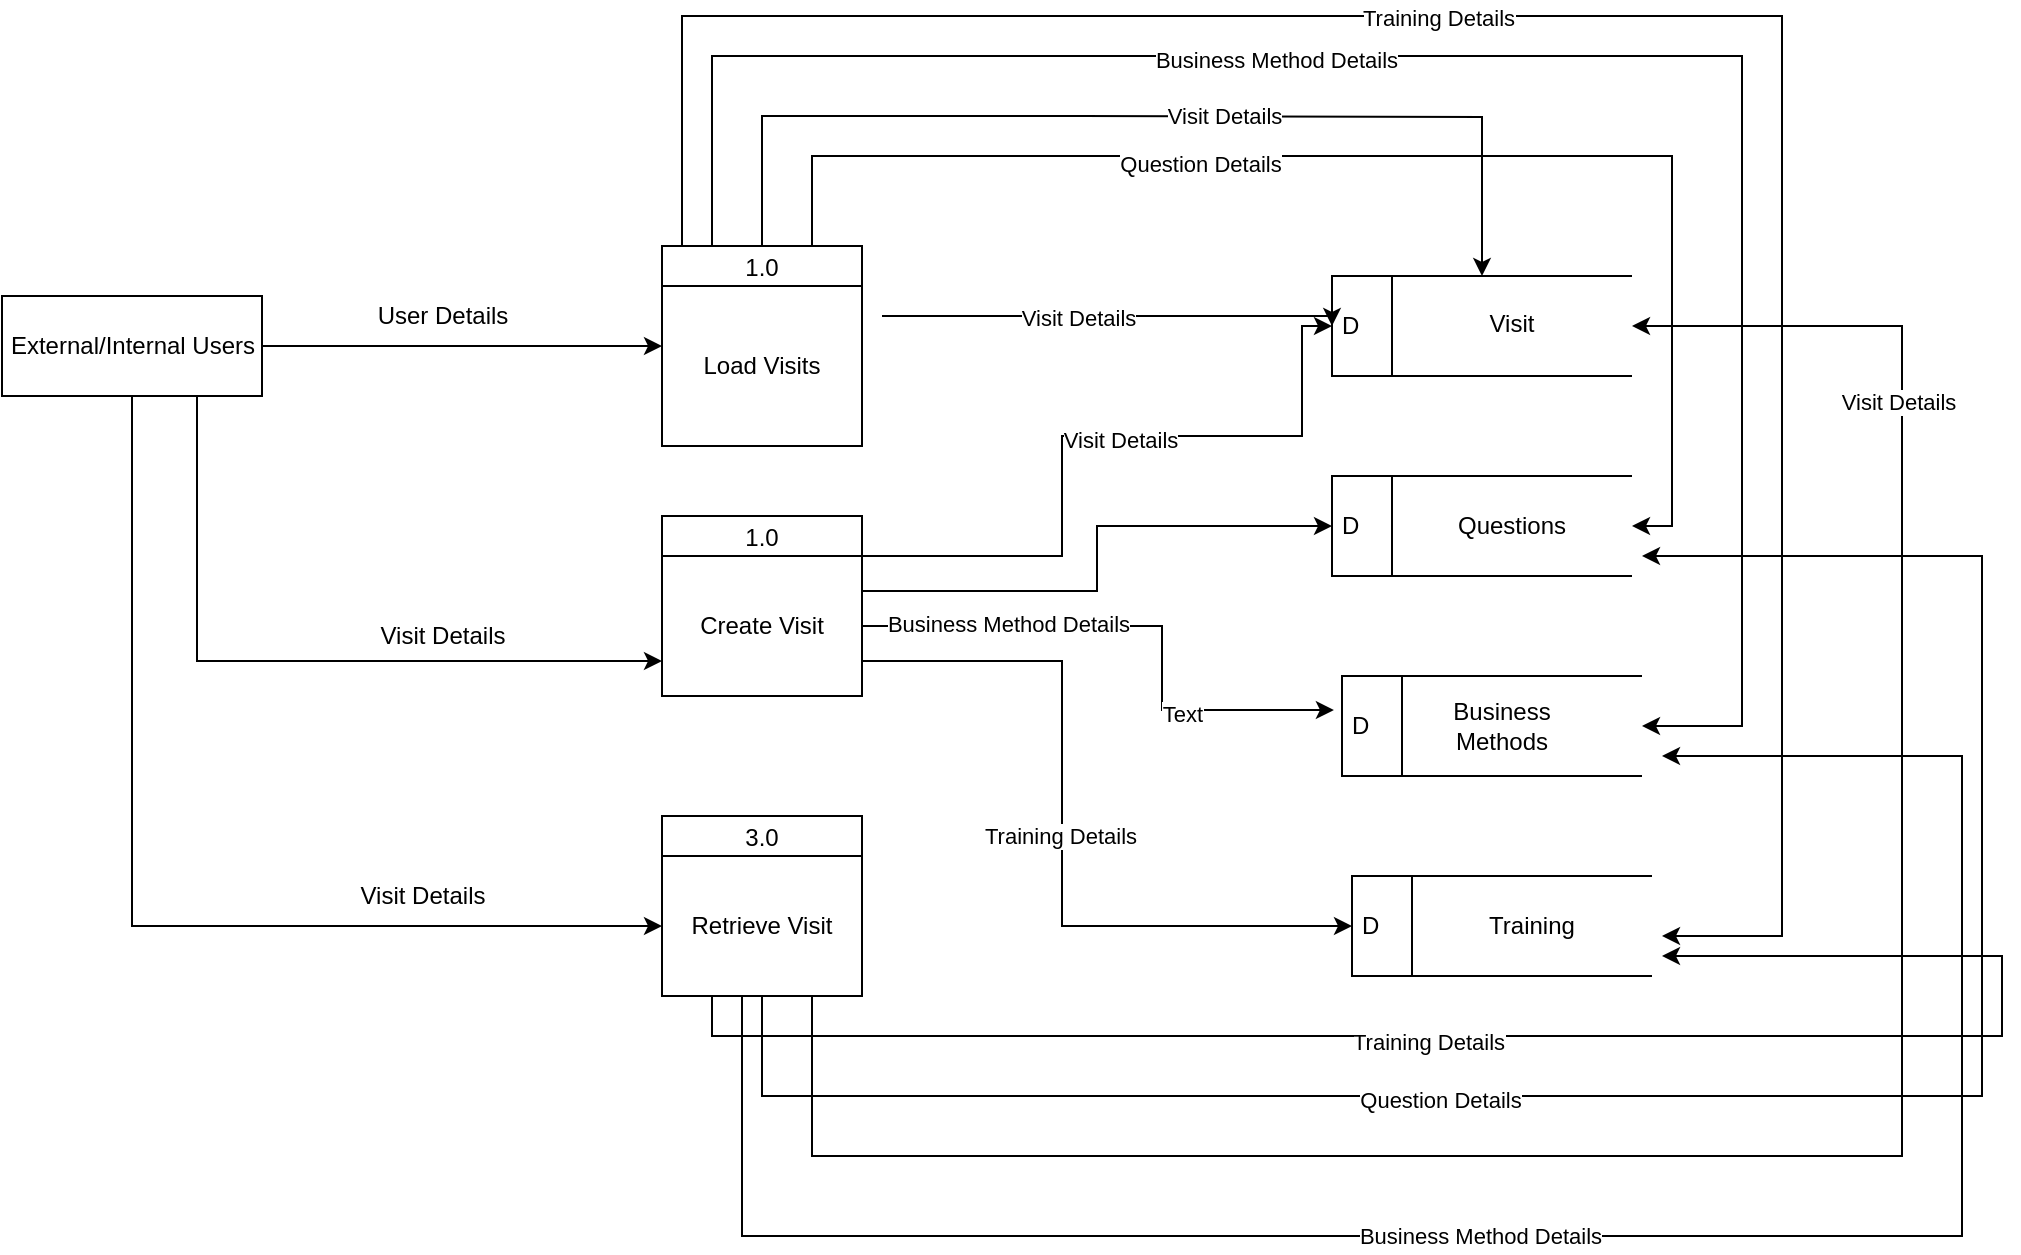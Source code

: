 <mxfile version="16.6.3" type="github" pages="3">
  <diagram id="aFmRTiPEveCHjwJSOjMw" name="Page-1">
    <mxGraphModel dx="1038" dy="509" grid="1" gridSize="10" guides="1" tooltips="1" connect="1" arrows="1" fold="1" page="1" pageScale="1" pageWidth="850" pageHeight="1100" math="0" shadow="0">
      <root>
        <mxCell id="0" />
        <mxCell id="1" parent="0" />
        <mxCell id="SbROdMjVmtd571zzc6mW-104" style="edgeStyle=orthogonalEdgeStyle;rounded=0;orthogonalLoop=1;jettySize=auto;html=1;exitX=0.5;exitY=0;exitDx=0;exitDy=0;entryX=0.5;entryY=0;entryDx=0;entryDy=0;elbow=vertical;startArrow=none;" parent="1" target="SbROdMjVmtd571zzc6mW-4" edge="1">
          <mxGeometry relative="1" as="geometry">
            <mxPoint x="550" y="70" as="sourcePoint" />
          </mxGeometry>
        </mxCell>
        <mxCell id="3Fq4jhhLVErLxJj4-KlJ-28" value="Visit Details" style="edgeLabel;html=1;align=center;verticalAlign=middle;resizable=0;points=[];" parent="SbROdMjVmtd571zzc6mW-104" vertex="1" connectable="0">
          <mxGeometry x="-0.493" relative="1" as="geometry">
            <mxPoint as="offset" />
          </mxGeometry>
        </mxCell>
        <mxCell id="SbROdMjVmtd571zzc6mW-106" style="edgeStyle=orthogonalEdgeStyle;rounded=0;orthogonalLoop=1;jettySize=auto;html=1;exitX=0.75;exitY=0;exitDx=0;exitDy=0;elbow=vertical;entryX=1;entryY=0.5;entryDx=0;entryDy=0;" parent="1" source="SbROdMjVmtd571zzc6mW-2" target="SbROdMjVmtd571zzc6mW-39" edge="1">
          <mxGeometry relative="1" as="geometry">
            <mxPoint x="840" y="280" as="targetPoint" />
            <Array as="points">
              <mxPoint x="415" y="90" />
              <mxPoint x="845" y="90" />
              <mxPoint x="845" y="275" />
            </Array>
          </mxGeometry>
        </mxCell>
        <mxCell id="3Fq4jhhLVErLxJj4-KlJ-29" value="Question Details" style="edgeLabel;html=1;align=center;verticalAlign=middle;resizable=0;points=[];" parent="SbROdMjVmtd571zzc6mW-106" vertex="1" connectable="0">
          <mxGeometry x="-0.297" y="-4" relative="1" as="geometry">
            <mxPoint as="offset" />
          </mxGeometry>
        </mxCell>
        <mxCell id="SbROdMjVmtd571zzc6mW-107" style="edgeStyle=orthogonalEdgeStyle;rounded=0;orthogonalLoop=1;jettySize=auto;html=1;exitX=0.25;exitY=0;exitDx=0;exitDy=0;elbow=vertical;entryX=1;entryY=0.5;entryDx=0;entryDy=0;" parent="1" source="SbROdMjVmtd571zzc6mW-2" target="SbROdMjVmtd571zzc6mW-40" edge="1">
          <mxGeometry relative="1" as="geometry">
            <mxPoint x="880" y="380" as="targetPoint" />
            <Array as="points">
              <mxPoint x="365" y="40" />
              <mxPoint x="880" y="40" />
              <mxPoint x="880" y="375" />
            </Array>
          </mxGeometry>
        </mxCell>
        <mxCell id="3Fq4jhhLVErLxJj4-KlJ-27" value="Business Method Details" style="edgeLabel;html=1;align=center;verticalAlign=middle;resizable=0;points=[];" parent="SbROdMjVmtd571zzc6mW-107" vertex="1" connectable="0">
          <mxGeometry x="-0.242" y="-2" relative="1" as="geometry">
            <mxPoint as="offset" />
          </mxGeometry>
        </mxCell>
        <mxCell id="SbROdMjVmtd571zzc6mW-108" style="edgeStyle=orthogonalEdgeStyle;orthogonalLoop=1;jettySize=auto;html=1;exitX=0;exitY=0;exitDx=0;exitDy=0;elbow=vertical;rounded=0;" parent="1" source="SbROdMjVmtd571zzc6mW-2" edge="1">
          <mxGeometry relative="1" as="geometry">
            <mxPoint x="840" y="480" as="targetPoint" />
            <Array as="points">
              <mxPoint x="350" y="135" />
              <mxPoint x="350" y="20" />
              <mxPoint x="900" y="20" />
              <mxPoint x="900" y="480" />
            </Array>
          </mxGeometry>
        </mxCell>
        <mxCell id="3Fq4jhhLVErLxJj4-KlJ-26" value="Training Details" style="edgeLabel;html=1;align=center;verticalAlign=middle;resizable=0;points=[];" parent="SbROdMjVmtd571zzc6mW-108" vertex="1" connectable="0">
          <mxGeometry x="-0.158" y="-1" relative="1" as="geometry">
            <mxPoint as="offset" />
          </mxGeometry>
        </mxCell>
        <mxCell id="SbROdMjVmtd571zzc6mW-2" value="1.0" style="swimlane;fontStyle=0;childLayout=stackLayout;horizontal=1;startSize=20;fillColor=#ffffff;horizontalStack=0;resizeParent=1;resizeParentMax=0;resizeLast=0;collapsible=0;marginBottom=0;swimlaneFillColor=#ffffff;" parent="1" vertex="1">
          <mxGeometry x="340" y="135" width="100" height="100" as="geometry" />
        </mxCell>
        <mxCell id="SbROdMjVmtd571zzc6mW-62" value="Load Visits" style="text;html=1;strokeColor=none;fillColor=none;align=center;verticalAlign=middle;whiteSpace=wrap;rounded=0;" parent="SbROdMjVmtd571zzc6mW-2" vertex="1">
          <mxGeometry y="20" width="100" height="80" as="geometry" />
        </mxCell>
        <mxCell id="SbROdMjVmtd571zzc6mW-4" value="D" style="html=1;dashed=0;whitespace=wrap;shape=mxgraph.dfd.dataStoreID;align=left;spacingLeft=3;points=[[0,0],[0.5,0],[1,0],[0,0.5],[1,0.5],[0,1],[0.5,1],[1,1]];" parent="1" vertex="1">
          <mxGeometry x="675" y="150" width="150" height="50" as="geometry" />
        </mxCell>
        <mxCell id="SbROdMjVmtd571zzc6mW-119" style="edgeStyle=orthogonalEdgeStyle;rounded=0;orthogonalLoop=1;jettySize=auto;html=1;exitX=0.75;exitY=1;exitDx=0;exitDy=0;elbow=vertical;entryX=0;entryY=0.75;entryDx=0;entryDy=0;" parent="1" source="SbROdMjVmtd571zzc6mW-5" target="SbROdMjVmtd571zzc6mW-29" edge="1">
          <mxGeometry relative="1" as="geometry">
            <mxPoint x="190" y="330" as="targetPoint" />
          </mxGeometry>
        </mxCell>
        <mxCell id="SbROdMjVmtd571zzc6mW-120" style="edgeStyle=orthogonalEdgeStyle;rounded=0;orthogonalLoop=1;jettySize=auto;html=1;exitX=0.5;exitY=1;exitDx=0;exitDy=0;elbow=vertical;entryX=0;entryY=0.5;entryDx=0;entryDy=0;" parent="1" source="SbROdMjVmtd571zzc6mW-5" target="SbROdMjVmtd571zzc6mW-36" edge="1">
          <mxGeometry relative="1" as="geometry">
            <mxPoint x="110" y="520" as="targetPoint" />
          </mxGeometry>
        </mxCell>
        <mxCell id="SbROdMjVmtd571zzc6mW-5" value="External/Internal Users" style="html=1;dashed=0;whitespace=wrap;" parent="1" vertex="1">
          <mxGeometry x="10" y="160" width="130" height="50" as="geometry" />
        </mxCell>
        <mxCell id="SbROdMjVmtd571zzc6mW-7" value="" style="endArrow=classic;html=1;rounded=0;exitX=1;exitY=0.5;exitDx=0;exitDy=0;entryX=0;entryY=0.5;entryDx=0;entryDy=0;elbow=vertical;" parent="1" source="SbROdMjVmtd571zzc6mW-5" target="SbROdMjVmtd571zzc6mW-2" edge="1">
          <mxGeometry width="50" height="50" relative="1" as="geometry">
            <mxPoint x="200" y="360" as="sourcePoint" />
            <mxPoint x="250" y="310" as="targetPoint" />
          </mxGeometry>
        </mxCell>
        <mxCell id="SbROdMjVmtd571zzc6mW-10" value="User Details" style="text;html=1;align=center;verticalAlign=middle;resizable=0;points=[];autosize=1;strokeColor=none;fillColor=none;" parent="1" vertex="1">
          <mxGeometry x="190" y="160" width="80" height="20" as="geometry" />
        </mxCell>
        <mxCell id="SbROdMjVmtd571zzc6mW-26" value="" style="endArrow=classic;html=1;rounded=0;exitX=1;exitY=0.25;exitDx=0;exitDy=0;entryX=0;entryY=0.5;entryDx=0;entryDy=0;edgeStyle=orthogonalEdgeStyle;" parent="1" target="SbROdMjVmtd571zzc6mW-4" edge="1">
          <mxGeometry width="50" height="50" relative="1" as="geometry">
            <mxPoint x="450" y="170" as="sourcePoint" />
            <mxPoint x="540" y="170" as="targetPoint" />
            <Array as="points">
              <mxPoint x="675" y="170" />
            </Array>
          </mxGeometry>
        </mxCell>
        <mxCell id="3Fq4jhhLVErLxJj4-KlJ-31" value="Visit Details" style="edgeLabel;html=1;align=center;verticalAlign=middle;resizable=0;points=[];" parent="SbROdMjVmtd571zzc6mW-26" vertex="1" connectable="0">
          <mxGeometry x="-0.148" y="-1" relative="1" as="geometry">
            <mxPoint as="offset" />
          </mxGeometry>
        </mxCell>
        <mxCell id="SbROdMjVmtd571zzc6mW-28" value="1.0" style="swimlane;fontStyle=0;childLayout=stackLayout;horizontal=1;startSize=20;fillColor=#ffffff;horizontalStack=0;resizeParent=1;resizeParentMax=0;resizeLast=0;collapsible=0;marginBottom=0;swimlaneFillColor=#ffffff;" parent="1" vertex="1">
          <mxGeometry x="340" y="270" width="100" height="90" as="geometry" />
        </mxCell>
        <mxCell id="SbROdMjVmtd571zzc6mW-29" value="Create Visit" style="text;html=1;strokeColor=none;fillColor=none;align=center;verticalAlign=middle;whiteSpace=wrap;rounded=0;" parent="SbROdMjVmtd571zzc6mW-28" vertex="1">
          <mxGeometry y="20" width="100" height="70" as="geometry" />
        </mxCell>
        <mxCell id="SbROdMjVmtd571zzc6mW-35" value="3.0" style="swimlane;fontStyle=0;childLayout=stackLayout;horizontal=1;startSize=20;fillColor=#ffffff;horizontalStack=0;resizeParent=1;resizeParentMax=0;resizeLast=0;collapsible=0;marginBottom=0;swimlaneFillColor=#ffffff;" parent="1" vertex="1">
          <mxGeometry x="340" y="420" width="100" height="90" as="geometry" />
        </mxCell>
        <mxCell id="SbROdMjVmtd571zzc6mW-36" value="Retrieve Visit" style="text;html=1;strokeColor=none;fillColor=none;align=center;verticalAlign=middle;whiteSpace=wrap;rounded=0;" parent="SbROdMjVmtd571zzc6mW-35" vertex="1">
          <mxGeometry y="20" width="100" height="70" as="geometry" />
        </mxCell>
        <mxCell id="SbROdMjVmtd571zzc6mW-38" value="Visit" style="text;html=1;strokeColor=none;fillColor=none;align=center;verticalAlign=middle;whiteSpace=wrap;rounded=0;" parent="1" vertex="1">
          <mxGeometry x="735" y="165" width="60" height="17.5" as="geometry" />
        </mxCell>
        <mxCell id="SbROdMjVmtd571zzc6mW-39" value="D" style="html=1;dashed=0;whitespace=wrap;shape=mxgraph.dfd.dataStoreID;align=left;spacingLeft=3;points=[[0,0],[0.5,0],[1,0],[0,0.5],[1,0.5],[0,1],[0.5,1],[1,1]];" parent="1" vertex="1">
          <mxGeometry x="675" y="250" width="150" height="50" as="geometry" />
        </mxCell>
        <mxCell id="SbROdMjVmtd571zzc6mW-40" value="D" style="html=1;dashed=0;whitespace=wrap;shape=mxgraph.dfd.dataStoreID;align=left;spacingLeft=3;points=[[0,0],[0.5,0],[1,0],[0,0.5],[1,0.5],[0,1],[0.5,1],[1,1]];" parent="1" vertex="1">
          <mxGeometry x="680" y="350" width="150" height="50" as="geometry" />
        </mxCell>
        <mxCell id="SbROdMjVmtd571zzc6mW-41" value="D" style="html=1;dashed=0;whitespace=wrap;shape=mxgraph.dfd.dataStoreID;align=left;spacingLeft=3;points=[[0,0],[0.5,0],[1,0],[0,0.5],[1,0.5],[0,1],[0.5,1],[1,1]];" parent="1" vertex="1">
          <mxGeometry x="685" y="450" width="150" height="50" as="geometry" />
        </mxCell>
        <mxCell id="SbROdMjVmtd571zzc6mW-42" value="Questions" style="text;html=1;strokeColor=none;fillColor=none;align=center;verticalAlign=middle;whiteSpace=wrap;rounded=0;" parent="1" vertex="1">
          <mxGeometry x="735" y="260" width="60" height="30" as="geometry" />
        </mxCell>
        <mxCell id="SbROdMjVmtd571zzc6mW-43" value="Business Methods" style="text;html=1;strokeColor=none;fillColor=none;align=center;verticalAlign=middle;whiteSpace=wrap;rounded=0;" parent="1" vertex="1">
          <mxGeometry x="730" y="360" width="60" height="30" as="geometry" />
        </mxCell>
        <mxCell id="SbROdMjVmtd571zzc6mW-44" value="Training" style="text;html=1;strokeColor=none;fillColor=none;align=center;verticalAlign=middle;whiteSpace=wrap;rounded=0;" parent="1" vertex="1">
          <mxGeometry x="745" y="460" width="60" height="30" as="geometry" />
        </mxCell>
        <mxCell id="SbROdMjVmtd571zzc6mW-110" style="edgeStyle=orthogonalEdgeStyle;rounded=0;orthogonalLoop=1;jettySize=auto;html=1;exitX=1;exitY=0;exitDx=0;exitDy=0;elbow=vertical;" parent="1" source="SbROdMjVmtd571zzc6mW-29" target="SbROdMjVmtd571zzc6mW-4" edge="1">
          <mxGeometry relative="1" as="geometry">
            <mxPoint x="660" y="170" as="targetPoint" />
            <Array as="points">
              <mxPoint x="540" y="290" />
              <mxPoint x="540" y="230" />
              <mxPoint x="660" y="230" />
              <mxPoint x="660" y="175" />
            </Array>
          </mxGeometry>
        </mxCell>
        <mxCell id="3Fq4jhhLVErLxJj4-KlJ-32" value="Visit Details" style="edgeLabel;html=1;align=center;verticalAlign=middle;resizable=0;points=[];" parent="SbROdMjVmtd571zzc6mW-110" vertex="1" connectable="0">
          <mxGeometry x="0.08" y="-2" relative="1" as="geometry">
            <mxPoint as="offset" />
          </mxGeometry>
        </mxCell>
        <mxCell id="SbROdMjVmtd571zzc6mW-111" style="edgeStyle=orthogonalEdgeStyle;rounded=0;orthogonalLoop=1;jettySize=auto;html=1;exitX=1;exitY=0.25;exitDx=0;exitDy=0;elbow=vertical;entryX=0;entryY=0.5;entryDx=0;entryDy=0;" parent="1" source="SbROdMjVmtd571zzc6mW-29" target="SbROdMjVmtd571zzc6mW-39" edge="1">
          <mxGeometry relative="1" as="geometry">
            <mxPoint x="530" y="270" as="targetPoint" />
          </mxGeometry>
        </mxCell>
        <mxCell id="SbROdMjVmtd571zzc6mW-112" style="edgeStyle=orthogonalEdgeStyle;rounded=0;orthogonalLoop=1;jettySize=auto;html=1;exitX=1;exitY=0.5;exitDx=0;exitDy=0;elbow=vertical;entryX=-0.027;entryY=0.34;entryDx=0;entryDy=0;entryPerimeter=0;" parent="1" source="SbROdMjVmtd571zzc6mW-29" target="SbROdMjVmtd571zzc6mW-40" edge="1">
          <mxGeometry relative="1" as="geometry">
            <mxPoint x="650" y="370" as="targetPoint" />
            <Array as="points">
              <mxPoint x="590" y="325" />
              <mxPoint x="590" y="367" />
            </Array>
          </mxGeometry>
        </mxCell>
        <mxCell id="3Fq4jhhLVErLxJj4-KlJ-35" value="Text" style="edgeLabel;html=1;align=center;verticalAlign=middle;resizable=0;points=[];" parent="SbROdMjVmtd571zzc6mW-112" vertex="1" connectable="0">
          <mxGeometry x="0.454" y="-2" relative="1" as="geometry">
            <mxPoint as="offset" />
          </mxGeometry>
        </mxCell>
        <mxCell id="3Fq4jhhLVErLxJj4-KlJ-36" value="Business Method Details" style="edgeLabel;html=1;align=center;verticalAlign=middle;resizable=0;points=[];" parent="SbROdMjVmtd571zzc6mW-112" vertex="1" connectable="0">
          <mxGeometry x="-0.475" y="1" relative="1" as="geometry">
            <mxPoint as="offset" />
          </mxGeometry>
        </mxCell>
        <mxCell id="SbROdMjVmtd571zzc6mW-113" style="edgeStyle=orthogonalEdgeStyle;rounded=0;orthogonalLoop=1;jettySize=auto;html=1;exitX=1;exitY=0.75;exitDx=0;exitDy=0;elbow=vertical;entryX=0;entryY=0.5;entryDx=0;entryDy=0;" parent="1" source="SbROdMjVmtd571zzc6mW-29" target="SbROdMjVmtd571zzc6mW-41" edge="1">
          <mxGeometry relative="1" as="geometry">
            <mxPoint x="550" y="470" as="targetPoint" />
            <Array as="points">
              <mxPoint x="540" y="343" />
              <mxPoint x="540" y="475" />
            </Array>
          </mxGeometry>
        </mxCell>
        <mxCell id="3Fq4jhhLVErLxJj4-KlJ-39" value="Training Details" style="edgeLabel;html=1;align=center;verticalAlign=middle;resizable=0;points=[];" parent="SbROdMjVmtd571zzc6mW-113" vertex="1" connectable="0">
          <mxGeometry x="-0.01" y="-1" relative="1" as="geometry">
            <mxPoint as="offset" />
          </mxGeometry>
        </mxCell>
        <mxCell id="SbROdMjVmtd571zzc6mW-114" style="edgeStyle=orthogonalEdgeStyle;rounded=0;orthogonalLoop=1;jettySize=auto;html=1;exitX=0.75;exitY=1;exitDx=0;exitDy=0;elbow=vertical;entryX=1;entryY=0.5;entryDx=0;entryDy=0;" parent="1" source="SbROdMjVmtd571zzc6mW-36" target="SbROdMjVmtd571zzc6mW-4" edge="1">
          <mxGeometry relative="1" as="geometry">
            <mxPoint x="950" y="170" as="targetPoint" />
            <Array as="points">
              <mxPoint x="415" y="590" />
              <mxPoint x="960" y="590" />
              <mxPoint x="960" y="175" />
            </Array>
          </mxGeometry>
        </mxCell>
        <mxCell id="3Fq4jhhLVErLxJj4-KlJ-33" value="Visit Details" style="edgeLabel;html=1;align=center;verticalAlign=middle;resizable=0;points=[];" parent="SbROdMjVmtd571zzc6mW-114" vertex="1" connectable="0">
          <mxGeometry x="0.706" y="2" relative="1" as="geometry">
            <mxPoint as="offset" />
          </mxGeometry>
        </mxCell>
        <mxCell id="SbROdMjVmtd571zzc6mW-115" style="edgeStyle=orthogonalEdgeStyle;rounded=0;orthogonalLoop=1;jettySize=auto;html=1;exitX=0.5;exitY=1;exitDx=0;exitDy=0;elbow=vertical;" parent="1" source="SbROdMjVmtd571zzc6mW-36" edge="1">
          <mxGeometry relative="1" as="geometry">
            <mxPoint x="830" y="290" as="targetPoint" />
            <Array as="points">
              <mxPoint x="390" y="560" />
              <mxPoint x="1000" y="560" />
              <mxPoint x="1000" y="290" />
            </Array>
          </mxGeometry>
        </mxCell>
        <mxCell id="3Fq4jhhLVErLxJj4-KlJ-41" value="Question Details" style="edgeLabel;html=1;align=center;verticalAlign=middle;resizable=0;points=[];" parent="SbROdMjVmtd571zzc6mW-115" vertex="1" connectable="0">
          <mxGeometry x="-0.294" y="-2" relative="1" as="geometry">
            <mxPoint as="offset" />
          </mxGeometry>
        </mxCell>
        <mxCell id="SbROdMjVmtd571zzc6mW-116" style="edgeStyle=orthogonalEdgeStyle;rounded=0;orthogonalLoop=1;jettySize=auto;html=1;exitX=0.25;exitY=1;exitDx=0;exitDy=0;elbow=vertical;" parent="1" source="SbROdMjVmtd571zzc6mW-36" edge="1">
          <mxGeometry relative="1" as="geometry">
            <mxPoint x="840" y="390" as="targetPoint" />
            <Array as="points">
              <mxPoint x="380" y="510" />
              <mxPoint x="380" y="630" />
              <mxPoint x="990" y="630" />
              <mxPoint x="990" y="390" />
            </Array>
          </mxGeometry>
        </mxCell>
        <mxCell id="3Fq4jhhLVErLxJj4-KlJ-34" value="Business Method Details" style="edgeLabel;html=1;align=center;verticalAlign=middle;resizable=0;points=[];" parent="SbROdMjVmtd571zzc6mW-116" vertex="1" connectable="0">
          <mxGeometry x="-0.112" relative="1" as="geometry">
            <mxPoint as="offset" />
          </mxGeometry>
        </mxCell>
        <mxCell id="SbROdMjVmtd571zzc6mW-117" style="edgeStyle=orthogonalEdgeStyle;rounded=0;orthogonalLoop=1;jettySize=auto;html=1;exitX=0.25;exitY=1;exitDx=0;exitDy=0;elbow=vertical;" parent="1" source="SbROdMjVmtd571zzc6mW-36" edge="1">
          <mxGeometry relative="1" as="geometry">
            <mxPoint x="840" y="490" as="targetPoint" />
            <Array as="points">
              <mxPoint x="365" y="530" />
              <mxPoint x="1010" y="530" />
              <mxPoint x="1010" y="490" />
            </Array>
          </mxGeometry>
        </mxCell>
        <mxCell id="3Fq4jhhLVErLxJj4-KlJ-38" value="Training Details" style="edgeLabel;html=1;align=center;verticalAlign=middle;resizable=0;points=[];" parent="SbROdMjVmtd571zzc6mW-117" vertex="1" connectable="0">
          <mxGeometry x="-0.137" y="-3" relative="1" as="geometry">
            <mxPoint as="offset" />
          </mxGeometry>
        </mxCell>
        <mxCell id="SbROdMjVmtd571zzc6mW-121" value="Visit Details" style="text;html=1;align=center;verticalAlign=middle;resizable=0;points=[];autosize=1;strokeColor=none;fillColor=none;" parent="1" vertex="1">
          <mxGeometry x="190" y="320" width="80" height="20" as="geometry" />
        </mxCell>
        <mxCell id="SbROdMjVmtd571zzc6mW-123" value="Visit Details" style="text;html=1;align=center;verticalAlign=middle;resizable=0;points=[];autosize=1;strokeColor=none;fillColor=none;" parent="1" vertex="1">
          <mxGeometry x="180" y="450" width="80" height="20" as="geometry" />
        </mxCell>
        <mxCell id="3Fq4jhhLVErLxJj4-KlJ-23" value="" style="edgeStyle=orthogonalEdgeStyle;rounded=0;orthogonalLoop=1;jettySize=auto;html=1;exitX=0.5;exitY=0;exitDx=0;exitDy=0;entryX=0.5;entryY=0;entryDx=0;entryDy=0;elbow=vertical;endArrow=none;" parent="1" source="SbROdMjVmtd571zzc6mW-2" edge="1">
          <mxGeometry relative="1" as="geometry">
            <mxPoint x="390" y="135" as="sourcePoint" />
            <mxPoint x="550" y="70" as="targetPoint" />
            <Array as="points">
              <mxPoint x="390" y="70" />
            </Array>
          </mxGeometry>
        </mxCell>
      </root>
    </mxGraphModel>
  </diagram>
  <diagram id="gxEO_sidP-2jwY1uaTkl" name="Page-2">
    <mxGraphModel dx="1038" dy="509" grid="1" gridSize="10" guides="1" tooltips="1" connect="1" arrows="1" fold="1" page="1" pageScale="1" pageWidth="850" pageHeight="1100" math="0" shadow="0">
      <root>
        <mxCell id="CpnRU-Wl4-RKQmtnmkoQ-0" />
        <mxCell id="CpnRU-Wl4-RKQmtnmkoQ-1" parent="CpnRU-Wl4-RKQmtnmkoQ-0" />
        <mxCell id="CpnRU-Wl4-RKQmtnmkoQ-4" value="HMS Finance PLSQL" style="whiteSpace=wrap;html=1;aspect=fixed;" parent="CpnRU-Wl4-RKQmtnmkoQ-1" vertex="1">
          <mxGeometry y="85" width="90" height="90" as="geometry" />
        </mxCell>
        <mxCell id="CpnRU-Wl4-RKQmtnmkoQ-5" value="" style="endArrow=classic;html=1;rounded=0;exitX=1;exitY=0.578;exitDx=0;exitDy=0;exitPerimeter=0;startArrow=none;" parent="CpnRU-Wl4-RKQmtnmkoQ-1" source="CpnRU-Wl4-RKQmtnmkoQ-6" edge="1">
          <mxGeometry width="50" height="50" relative="1" as="geometry">
            <mxPoint x="400" y="240" as="sourcePoint" />
            <mxPoint x="240" y="142" as="targetPoint" />
          </mxGeometry>
        </mxCell>
        <mxCell id="CpnRU-Wl4-RKQmtnmkoQ-7" value="DM_INVOICE PLSQL (check _number AR_COMPLETE)" style="whiteSpace=wrap;html=1;aspect=fixed;" parent="CpnRU-Wl4-RKQmtnmkoQ-1" vertex="1">
          <mxGeometry x="410" y="90" width="90" height="90" as="geometry" />
        </mxCell>
        <mxCell id="CpnRU-Wl4-RKQmtnmkoQ-8" value="" style="endArrow=classic;html=1;rounded=0;exitX=1;exitY=0.5;exitDx=0;exitDy=0;entryX=0;entryY=0.5;entryDx=0;entryDy=0;" parent="CpnRU-Wl4-RKQmtnmkoQ-1" source="CpnRU-Wl4-RKQmtnmkoQ-6" target="CpnRU-Wl4-RKQmtnmkoQ-7" edge="1">
          <mxGeometry width="50" height="50" relative="1" as="geometry">
            <mxPoint x="400" y="240" as="sourcePoint" />
            <mxPoint x="450" y="190" as="targetPoint" />
          </mxGeometry>
        </mxCell>
        <mxCell id="CpnRU-Wl4-RKQmtnmkoQ-10" value="COMPLETE" style="ellipse;whiteSpace=wrap;html=1;aspect=fixed;" parent="CpnRU-Wl4-RKQmtnmkoQ-1" vertex="1">
          <mxGeometry x="560" y="95" width="80" height="80" as="geometry" />
        </mxCell>
        <mxCell id="CpnRU-Wl4-RKQmtnmkoQ-12" value="" style="endArrow=classic;html=1;rounded=0;entryX=0;entryY=0.5;entryDx=0;entryDy=0;exitX=1;exitY=0.5;exitDx=0;exitDy=0;" parent="CpnRU-Wl4-RKQmtnmkoQ-1" source="CpnRU-Wl4-RKQmtnmkoQ-7" target="CpnRU-Wl4-RKQmtnmkoQ-10" edge="1">
          <mxGeometry width="50" height="50" relative="1" as="geometry">
            <mxPoint x="400" y="240" as="sourcePoint" />
            <mxPoint x="450" y="190" as="targetPoint" />
          </mxGeometry>
        </mxCell>
        <mxCell id="CpnRU-Wl4-RKQmtnmkoQ-13" value="&lt;div&gt;&lt;b&gt;Y/N&lt;/b&gt;&lt;/div&gt;&lt;div&gt;&lt;br&gt;&lt;/div&gt;" style="text;html=1;align=center;verticalAlign=middle;resizable=0;points=[];autosize=1;strokeColor=none;fillColor=none;" parent="CpnRU-Wl4-RKQmtnmkoQ-1" vertex="1">
          <mxGeometry x="350" y="105" width="40" height="30" as="geometry" />
        </mxCell>
        <mxCell id="CpnRU-Wl4-RKQmtnmkoQ-14" value="" style="endArrow=classic;html=1;rounded=0;entryX=0;entryY=0.625;entryDx=0;entryDy=0;entryPerimeter=0;" parent="CpnRU-Wl4-RKQmtnmkoQ-1" target="CpnRU-Wl4-RKQmtnmkoQ-16" edge="1">
          <mxGeometry width="50" height="50" relative="1" as="geometry">
            <mxPoint x="270" y="190" as="sourcePoint" />
            <mxPoint x="285" y="340" as="targetPoint" />
            <Array as="points">
              <mxPoint x="270" y="300" />
              <mxPoint x="285" y="300" />
            </Array>
          </mxGeometry>
        </mxCell>
        <mxCell id="CpnRU-Wl4-RKQmtnmkoQ-26" value="1 .get CM/DM PAyload Details" style="edgeLabel;html=1;align=center;verticalAlign=middle;resizable=0;points=[];" parent="CpnRU-Wl4-RKQmtnmkoQ-14" vertex="1" connectable="0">
          <mxGeometry x="-0.695" y="-2" relative="1" as="geometry">
            <mxPoint x="47" as="offset" />
          </mxGeometry>
        </mxCell>
        <mxCell id="CpnRU-Wl4-RKQmtnmkoQ-15" value="&lt;b&gt;Y&lt;/b&gt;" style="text;html=1;align=center;verticalAlign=middle;resizable=0;points=[];autosize=1;strokeColor=none;fillColor=none;" parent="CpnRU-Wl4-RKQmtnmkoQ-1" vertex="1">
          <mxGeometry x="230" y="190" width="20" height="20" as="geometry" />
        </mxCell>
        <mxCell id="CpnRU-Wl4-RKQmtnmkoQ-16" value="DM_AWB Payload Package" style="whiteSpace=wrap;html=1;aspect=fixed;" parent="CpnRU-Wl4-RKQmtnmkoQ-1" vertex="1">
          <mxGeometry x="430" y="250" width="80" height="80" as="geometry" />
        </mxCell>
        <mxCell id="CpnRU-Wl4-RKQmtnmkoQ-18" value="" style="endArrow=classic;html=1;rounded=0;exitX=0;exitY=0.75;exitDx=0;exitDy=0;entryX=0.25;entryY=1;entryDx=0;entryDy=0;" parent="CpnRU-Wl4-RKQmtnmkoQ-1" source="CpnRU-Wl4-RKQmtnmkoQ-16" target="CpnRU-Wl4-RKQmtnmkoQ-6" edge="1">
          <mxGeometry width="50" height="50" relative="1" as="geometry">
            <mxPoint x="415" y="310" as="sourcePoint" />
            <mxPoint x="205" y="310" as="targetPoint" />
            <Array as="points">
              <mxPoint x="395" y="310" />
              <mxPoint x="210" y="310" />
            </Array>
          </mxGeometry>
        </mxCell>
        <mxCell id="CpnRU-Wl4-RKQmtnmkoQ-20" value="2.Payload Details" style="edgeLabel;html=1;align=center;verticalAlign=middle;resizable=0;points=[];" parent="CpnRU-Wl4-RKQmtnmkoQ-18" vertex="1" connectable="0">
          <mxGeometry x="0.471" y="1" relative="1" as="geometry">
            <mxPoint as="offset" />
          </mxGeometry>
        </mxCell>
        <mxCell id="CpnRU-Wl4-RKQmtnmkoQ-6" value="MW (Look for check number)" style="whiteSpace=wrap;html=1;aspect=fixed;" parent="CpnRU-Wl4-RKQmtnmkoQ-1" vertex="1">
          <mxGeometry x="190" y="85" width="100" height="100" as="geometry" />
        </mxCell>
        <mxCell id="CpnRU-Wl4-RKQmtnmkoQ-19" value="" style="endArrow=none;html=1;rounded=0;exitX=1;exitY=0.578;exitDx=0;exitDy=0;exitPerimeter=0;" parent="CpnRU-Wl4-RKQmtnmkoQ-1" source="CpnRU-Wl4-RKQmtnmkoQ-4" target="CpnRU-Wl4-RKQmtnmkoQ-6" edge="1">
          <mxGeometry width="50" height="50" relative="1" as="geometry">
            <mxPoint x="100" y="142.02" as="sourcePoint" />
            <mxPoint x="240" y="142" as="targetPoint" />
          </mxGeometry>
        </mxCell>
        <mxCell id="CpnRU-Wl4-RKQmtnmkoQ-23" value="" style="endArrow=classic;html=1;rounded=0;exitX=0.12;exitY=1.01;exitDx=0;exitDy=0;exitPerimeter=0;entryX=0.422;entryY=-0.022;entryDx=0;entryDy=0;entryPerimeter=0;" parent="CpnRU-Wl4-RKQmtnmkoQ-1" source="CpnRU-Wl4-RKQmtnmkoQ-6" target="CpnRU-Wl4-RKQmtnmkoQ-24" edge="1">
          <mxGeometry width="50" height="50" relative="1" as="geometry">
            <mxPoint x="400" y="240" as="sourcePoint" />
            <mxPoint x="140" y="350" as="targetPoint" />
          </mxGeometry>
        </mxCell>
        <mxCell id="CpnRU-Wl4-RKQmtnmkoQ-25" value="&lt;div&gt;3.CM/DM Call&lt;/div&gt;" style="edgeLabel;html=1;align=center;verticalAlign=middle;resizable=0;points=[];" parent="CpnRU-Wl4-RKQmtnmkoQ-23" vertex="1" connectable="0">
          <mxGeometry x="-0.219" y="-3" relative="1" as="geometry">
            <mxPoint as="offset" />
          </mxGeometry>
        </mxCell>
        <mxCell id="CpnRU-Wl4-RKQmtnmkoQ-24" value="&lt;div&gt;HMS CM/DM &lt;br&gt;&lt;/div&gt;&lt;div&gt;Package&lt;/div&gt;" style="whiteSpace=wrap;html=1;aspect=fixed;" parent="CpnRU-Wl4-RKQmtnmkoQ-1" vertex="1">
          <mxGeometry x="60" y="350" width="90" height="90" as="geometry" />
        </mxCell>
      </root>
    </mxGraphModel>
  </diagram>
  <diagram id="DAT5SNSjSd_myRBrlQtP" name="Page-3">
    <mxGraphModel dx="1038" dy="509" grid="1" gridSize="10" guides="1" tooltips="1" connect="1" arrows="1" fold="1" page="1" pageScale="1" pageWidth="850" pageHeight="1100" math="0" shadow="0">
      <root>
        <mxCell id="UTT_Sxps0qm2ltLpW223-0" />
        <mxCell id="UTT_Sxps0qm2ltLpW223-1" parent="UTT_Sxps0qm2ltLpW223-0" />
        <mxCell id="UTT_Sxps0qm2ltLpW223-2" value="HLApps(ERP/RMA)" style="whiteSpace=wrap;html=1;aspect=fixed;" parent="UTT_Sxps0qm2ltLpW223-1" vertex="1">
          <mxGeometry x="10" y="185" width="140" height="140" as="geometry" />
        </mxCell>
        <mxCell id="vF75_odhd93OFB_oTh3M-0" value="HPS" style="whiteSpace=wrap;html=1;aspect=fixed;" vertex="1" parent="UTT_Sxps0qm2ltLpW223-1">
          <mxGeometry x="290" y="120" width="60" height="60" as="geometry" />
        </mxCell>
        <mxCell id="vF75_odhd93OFB_oTh3M-1" value="" style="endArrow=classic;html=1;rounded=0;entryX=0;entryY=0.5;entryDx=0;entryDy=0;" edge="1" parent="UTT_Sxps0qm2ltLpW223-1" target="vF75_odhd93OFB_oTh3M-0">
          <mxGeometry width="50" height="50" relative="1" as="geometry">
            <mxPoint x="150" y="220" as="sourcePoint" />
            <mxPoint x="200" y="170" as="targetPoint" />
            <Array as="points">
              <mxPoint x="240" y="220" />
              <mxPoint x="240" y="150" />
            </Array>
          </mxGeometry>
        </mxCell>
        <mxCell id="vF75_odhd93OFB_oTh3M-2" value="Direct HPS APIs" style="edgeLabel;html=1;align=center;verticalAlign=middle;resizable=0;points=[];" vertex="1" connectable="0" parent="vF75_odhd93OFB_oTh3M-1">
          <mxGeometry x="-0.347" relative="1" as="geometry">
            <mxPoint as="offset" />
          </mxGeometry>
        </mxCell>
        <mxCell id="vF75_odhd93OFB_oTh3M-3" value="OM Wrapper" style="whiteSpace=wrap;html=1;aspect=fixed;" vertex="1" parent="UTT_Sxps0qm2ltLpW223-1">
          <mxGeometry x="290" y="220" width="70" height="70" as="geometry" />
        </mxCell>
        <mxCell id="vF75_odhd93OFB_oTh3M-4" value="" style="endArrow=classic;html=1;rounded=0;entryX=0;entryY=0.5;entryDx=0;entryDy=0;" edge="1" parent="UTT_Sxps0qm2ltLpW223-1" source="UTT_Sxps0qm2ltLpW223-2" target="vF75_odhd93OFB_oTh3M-3">
          <mxGeometry width="50" height="50" relative="1" as="geometry">
            <mxPoint x="400" y="290" as="sourcePoint" />
            <mxPoint x="450" y="240" as="targetPoint" />
          </mxGeometry>
        </mxCell>
        <mxCell id="vF75_odhd93OFB_oTh3M-5" value="OM Wrppaer API" style="edgeLabel;html=1;align=center;verticalAlign=middle;resizable=0;points=[];" vertex="1" connectable="0" parent="vF75_odhd93OFB_oTh3M-4">
          <mxGeometry x="-0.129" relative="1" as="geometry">
            <mxPoint as="offset" />
          </mxGeometry>
        </mxCell>
        <mxCell id="vF75_odhd93OFB_oTh3M-6" value="HPS" style="whiteSpace=wrap;html=1;aspect=fixed;" vertex="1" parent="UTT_Sxps0qm2ltLpW223-1">
          <mxGeometry x="425" y="130" width="80" height="80" as="geometry" />
        </mxCell>
        <mxCell id="vF75_odhd93OFB_oTh3M-7" value="PGH Web " style="whiteSpace=wrap;html=1;aspect=fixed;" vertex="1" parent="UTT_Sxps0qm2ltLpW223-1">
          <mxGeometry x="425" y="250" width="95" height="95" as="geometry" />
        </mxCell>
        <mxCell id="vF75_odhd93OFB_oTh3M-8" value="HPS API" style="endArrow=classic;html=1;rounded=0;exitX=1;exitY=0.25;exitDx=0;exitDy=0;entryX=0;entryY=0.5;entryDx=0;entryDy=0;" edge="1" parent="UTT_Sxps0qm2ltLpW223-1" source="vF75_odhd93OFB_oTh3M-3" target="vF75_odhd93OFB_oTh3M-6">
          <mxGeometry width="50" height="50" relative="1" as="geometry">
            <mxPoint x="400" y="290" as="sourcePoint" />
            <mxPoint x="450" y="240" as="targetPoint" />
            <Array as="points">
              <mxPoint x="380" y="238" />
              <mxPoint x="380" y="170" />
            </Array>
          </mxGeometry>
        </mxCell>
        <mxCell id="vF75_odhd93OFB_oTh3M-9" value="&lt;b&gt;&lt;font style=&quot;font-size: 6px&quot;&gt;Payment GW APIs&lt;/font&gt;&lt;/b&gt;" style="endArrow=classic;html=1;rounded=0;exitX=1.029;exitY=0.371;exitDx=0;exitDy=0;exitPerimeter=0;entryX=0;entryY=0.5;entryDx=0;entryDy=0;" edge="1" parent="UTT_Sxps0qm2ltLpW223-1" source="vF75_odhd93OFB_oTh3M-3" target="vF75_odhd93OFB_oTh3M-7">
          <mxGeometry width="50" height="50" relative="1" as="geometry">
            <mxPoint x="400" y="290" as="sourcePoint" />
            <mxPoint x="450" y="240" as="targetPoint" />
            <Array as="points">
              <mxPoint x="390" y="246" />
              <mxPoint x="390" y="288" />
              <mxPoint x="390" y="298" />
            </Array>
          </mxGeometry>
        </mxCell>
        <mxCell id="vF75_odhd93OFB_oTh3M-12" value="&lt;b&gt;VISA|Master|AMEX&lt;/b&gt;" style="shape=image;html=1;verticalAlign=top;verticalLabelPosition=bottom;labelBackgroundColor=#ffffff;imageAspect=0;aspect=fixed;image=https://cdn3.iconfinder.com/data/icons/finance-152/64/12-128.png" vertex="1" parent="UTT_Sxps0qm2ltLpW223-1">
          <mxGeometry x="590" y="150" width="44" height="44" as="geometry" />
        </mxCell>
        <mxCell id="vF75_odhd93OFB_oTh3M-13" value="" style="endArrow=classic;html=1;rounded=0;exitX=1;exitY=0.5;exitDx=0;exitDy=0;" edge="1" parent="UTT_Sxps0qm2ltLpW223-1" source="vF75_odhd93OFB_oTh3M-6">
          <mxGeometry width="50" height="50" relative="1" as="geometry">
            <mxPoint x="650" y="370" as="sourcePoint" />
            <mxPoint x="590" y="170" as="targetPoint" />
          </mxGeometry>
        </mxCell>
        <mxCell id="vF75_odhd93OFB_oTh3M-14" value="" style="endArrow=classic;html=1;rounded=0;entryX=0.25;entryY=0;entryDx=0;entryDy=0;" edge="1" parent="UTT_Sxps0qm2ltLpW223-1" target="vF75_odhd93OFB_oTh3M-12">
          <mxGeometry width="50" height="50" relative="1" as="geometry">
            <mxPoint x="320" y="120" as="sourcePoint" />
            <mxPoint x="610" y="120" as="targetPoint" />
            <Array as="points">
              <mxPoint x="320" y="60" />
              <mxPoint x="601" y="60" />
            </Array>
          </mxGeometry>
        </mxCell>
        <mxCell id="vF75_odhd93OFB_oTh3M-16" value="&lt;b&gt;VISA|Master|AMEX&lt;/b&gt;" style="shape=image;html=1;verticalAlign=top;verticalLabelPosition=bottom;labelBackgroundColor=#ffffff;imageAspect=0;aspect=fixed;image=https://cdn3.iconfinder.com/data/icons/finance-152/64/12-128.png" vertex="1" parent="UTT_Sxps0qm2ltLpW223-1">
          <mxGeometry x="720" y="275.5" width="44" height="44" as="geometry" />
        </mxCell>
        <mxCell id="vF75_odhd93OFB_oTh3M-18" value="" style="endArrow=classic;html=1;rounded=0;" edge="1" parent="UTT_Sxps0qm2ltLpW223-1">
          <mxGeometry width="50" height="50" relative="1" as="geometry">
            <mxPoint x="520" y="297" as="sourcePoint" />
            <mxPoint x="620" y="297" as="targetPoint" />
            <Array as="points">
              <mxPoint x="570" y="297" />
            </Array>
          </mxGeometry>
        </mxCell>
        <mxCell id="vF75_odhd93OFB_oTh3M-19" value="&lt;b&gt;FiServ Portal - Tokenization&lt;/b&gt;" style="aspect=fixed;perimeter=ellipsePerimeter;html=1;align=center;shadow=0;dashed=0;fontColor=#4277BB;labelBackgroundColor=#ffffff;fontSize=12;spacingTop=3;image;image=img/lib/ibm/applications/api_developer_portal.svg;" vertex="1" parent="UTT_Sxps0qm2ltLpW223-1">
          <mxGeometry x="160" y="430" width="70" height="70" as="geometry" />
        </mxCell>
        <mxCell id="vF75_odhd93OFB_oTh3M-22" value="&lt;b&gt;VISA|Master|AMEX&lt;/b&gt;" style="shape=image;html=1;verticalAlign=top;verticalLabelPosition=bottom;labelBackgroundColor=#ffffff;imageAspect=0;aspect=fixed;image=https://cdn3.iconfinder.com/data/icons/finance-152/64/12-128.png" vertex="1" parent="UTT_Sxps0qm2ltLpW223-1">
          <mxGeometry x="530" y="443" width="44" height="44" as="geometry" />
        </mxCell>
        <mxCell id="vF75_odhd93OFB_oTh3M-25" value="HPS" style="whiteSpace=wrap;html=1;aspect=fixed;" vertex="1" parent="UTT_Sxps0qm2ltLpW223-1">
          <mxGeometry x="350" y="425" width="80" height="80" as="geometry" />
        </mxCell>
        <mxCell id="vF75_odhd93OFB_oTh3M-26" value="" style="endArrow=classic;html=1;rounded=0;exitX=1;exitY=0.5;exitDx=0;exitDy=0;entryX=0;entryY=0.5;entryDx=0;entryDy=0;" edge="1" parent="UTT_Sxps0qm2ltLpW223-1" source="vF75_odhd93OFB_oTh3M-19" target="vF75_odhd93OFB_oTh3M-25">
          <mxGeometry width="50" height="50" relative="1" as="geometry">
            <mxPoint x="460" y="410" as="sourcePoint" />
            <mxPoint x="510" y="360" as="targetPoint" />
          </mxGeometry>
        </mxCell>
        <mxCell id="vF75_odhd93OFB_oTh3M-29" value="Text" style="edgeLabel;html=1;align=center;verticalAlign=middle;resizable=0;points=[];fontSize=6;" vertex="1" connectable="0" parent="vF75_odhd93OFB_oTh3M-26">
          <mxGeometry x="-0.333" y="-3" relative="1" as="geometry">
            <mxPoint as="offset" />
          </mxGeometry>
        </mxCell>
        <mxCell id="vF75_odhd93OFB_oTh3M-27" value="" style="endArrow=classic;html=1;rounded=0;exitX=1;exitY=0.5;exitDx=0;exitDy=0;entryX=0;entryY=0.5;entryDx=0;entryDy=0;" edge="1" parent="UTT_Sxps0qm2ltLpW223-1" source="vF75_odhd93OFB_oTh3M-25" target="vF75_odhd93OFB_oTh3M-22">
          <mxGeometry width="50" height="50" relative="1" as="geometry">
            <mxPoint x="460" y="410" as="sourcePoint" />
            <mxPoint x="510" y="360" as="targetPoint" />
          </mxGeometry>
        </mxCell>
        <mxCell id="GeSLfG9PnzO98W4WsO-l-0" value="" style="whiteSpace=wrap;html=1;aspect=fixed;fontSize=6;" vertex="1" parent="UTT_Sxps0qm2ltLpW223-1">
          <mxGeometry x="620" y="275.5" width="30" height="30" as="geometry" />
        </mxCell>
        <mxCell id="GeSLfG9PnzO98W4WsO-l-1" value="" style="whiteSpace=wrap;html=1;aspect=fixed;fontSize=6;" vertex="1" parent="UTT_Sxps0qm2ltLpW223-1">
          <mxGeometry x="630" y="285.5" width="30" height="30" as="geometry" />
        </mxCell>
        <mxCell id="GeSLfG9PnzO98W4WsO-l-2" value="&lt;b&gt;Payment GWs&lt;/b&gt;" style="whiteSpace=wrap;html=1;aspect=fixed;fontSize=6;" vertex="1" parent="UTT_Sxps0qm2ltLpW223-1">
          <mxGeometry x="640" y="295.5" width="30" height="30" as="geometry" />
        </mxCell>
        <mxCell id="GeSLfG9PnzO98W4WsO-l-7" value="" style="endArrow=classic;html=1;rounded=0;fontSize=6;entryX=0;entryY=0.75;entryDx=0;entryDy=0;" edge="1" parent="UTT_Sxps0qm2ltLpW223-1" target="vF75_odhd93OFB_oTh3M-16">
          <mxGeometry width="50" height="50" relative="1" as="geometry">
            <mxPoint x="670" y="309" as="sourcePoint" />
            <mxPoint x="400" y="280" as="targetPoint" />
          </mxGeometry>
        </mxCell>
      </root>
    </mxGraphModel>
  </diagram>
</mxfile>
